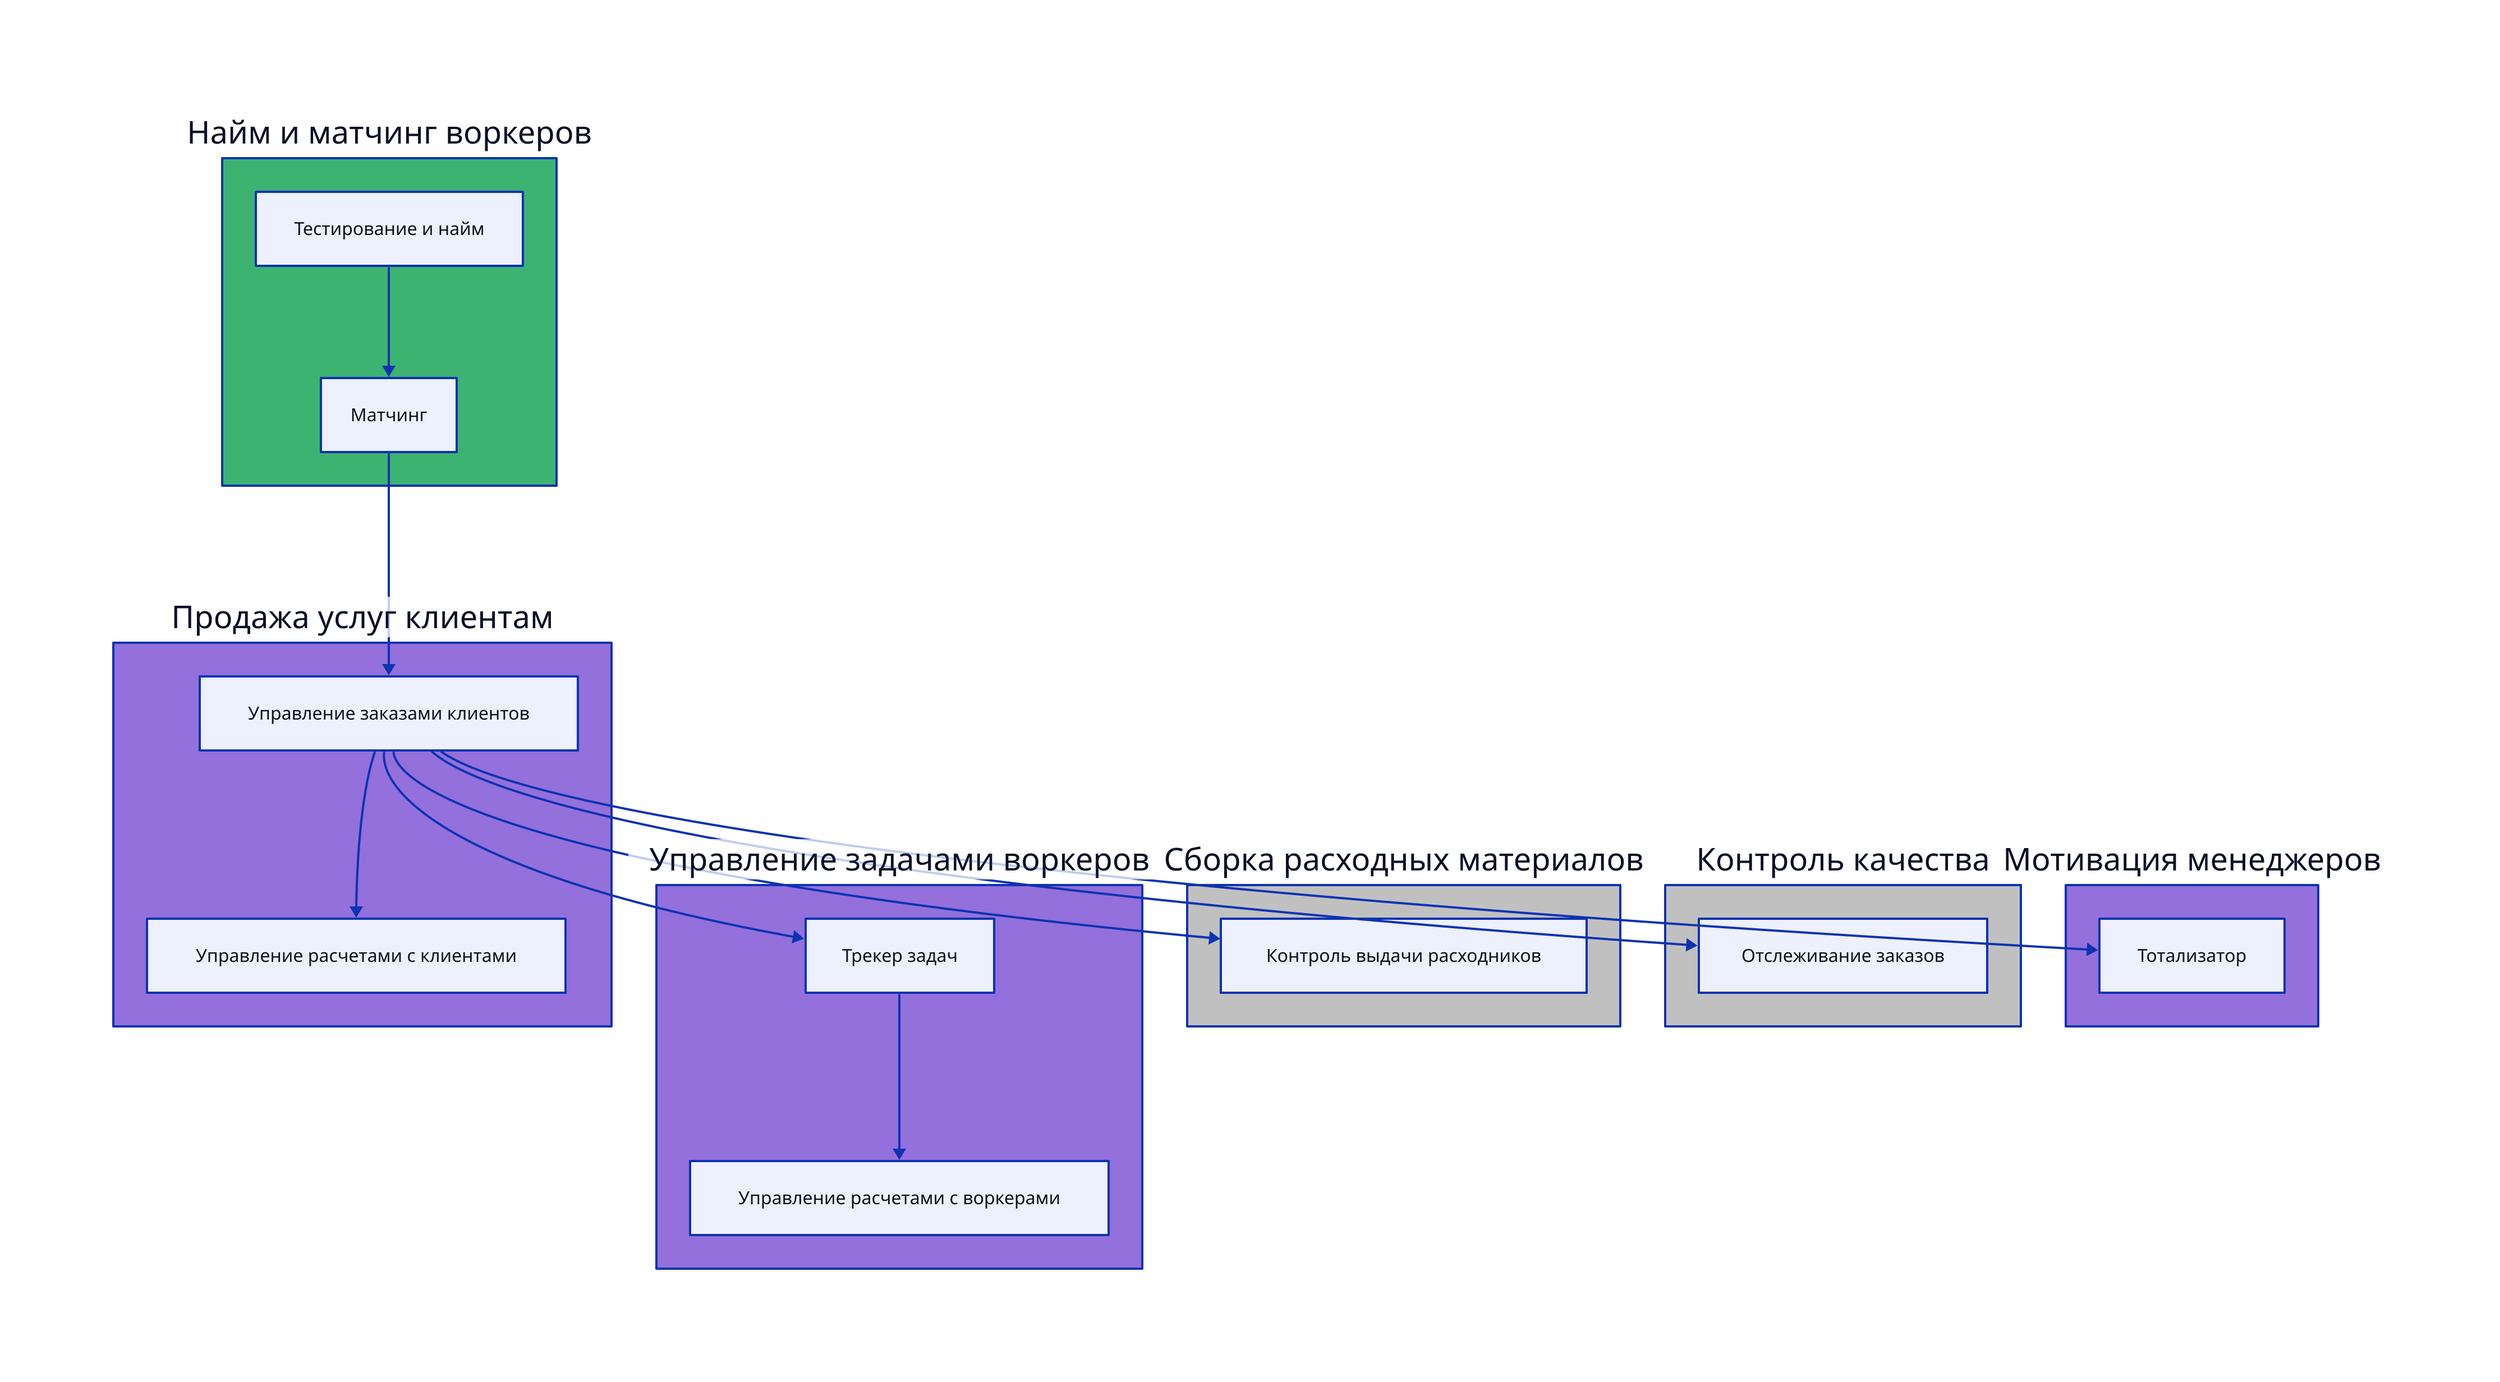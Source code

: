 vars: {
  d2-config: {
    layout-engine: elk
    theme-id: 1
  }
}

classes: {
  core: {style: {fill: mediumseagreen}}
  supporting: {style: {fill: mediumpurple}}
  generic: {style: {fill: silver}}
}


Найм и матчинг воркеров {
  class: core

  Тестирование и найм
  Матчинг

  Тестирование и найм -> Матчинг
}

Продажа услуг клиентам {
  class: supporting

  Управление заказами клиентов
  Управление расчетами с клиентами

  Управление заказами клиентов -> Управление расчетами с клиентами
  Управление заказами клиентов <- _.Найм и матчинг воркеров.Матчинг
}

УправлениеЗадачами: Управление задачами воркеров {
  class: supporting

  Трекер задач
  Управление расчетами с воркерами

  Трекер задач -> Управление расчетами с воркерами
  Трекер задач <- _.Продажа услуг клиентам.Управление заказами клиентов
}

Сборка расходных материалов {
  class: generic

  Контроль выдачи расходников

  Контроль выдачи расходников <- _.Продажа услуг клиентам.Управление заказами клиентов
}

Контроль качества {
  class: generic

  Отслеживание заказов

  Отслеживание заказов <- _.Продажа услуг клиентам.Управление заказами клиентов
}

Мотивация менеджеров {
  class: supporting

  Тотализатор

  Тотализатор <- _.Продажа услуг клиентам.Управление заказами клиентов
}
